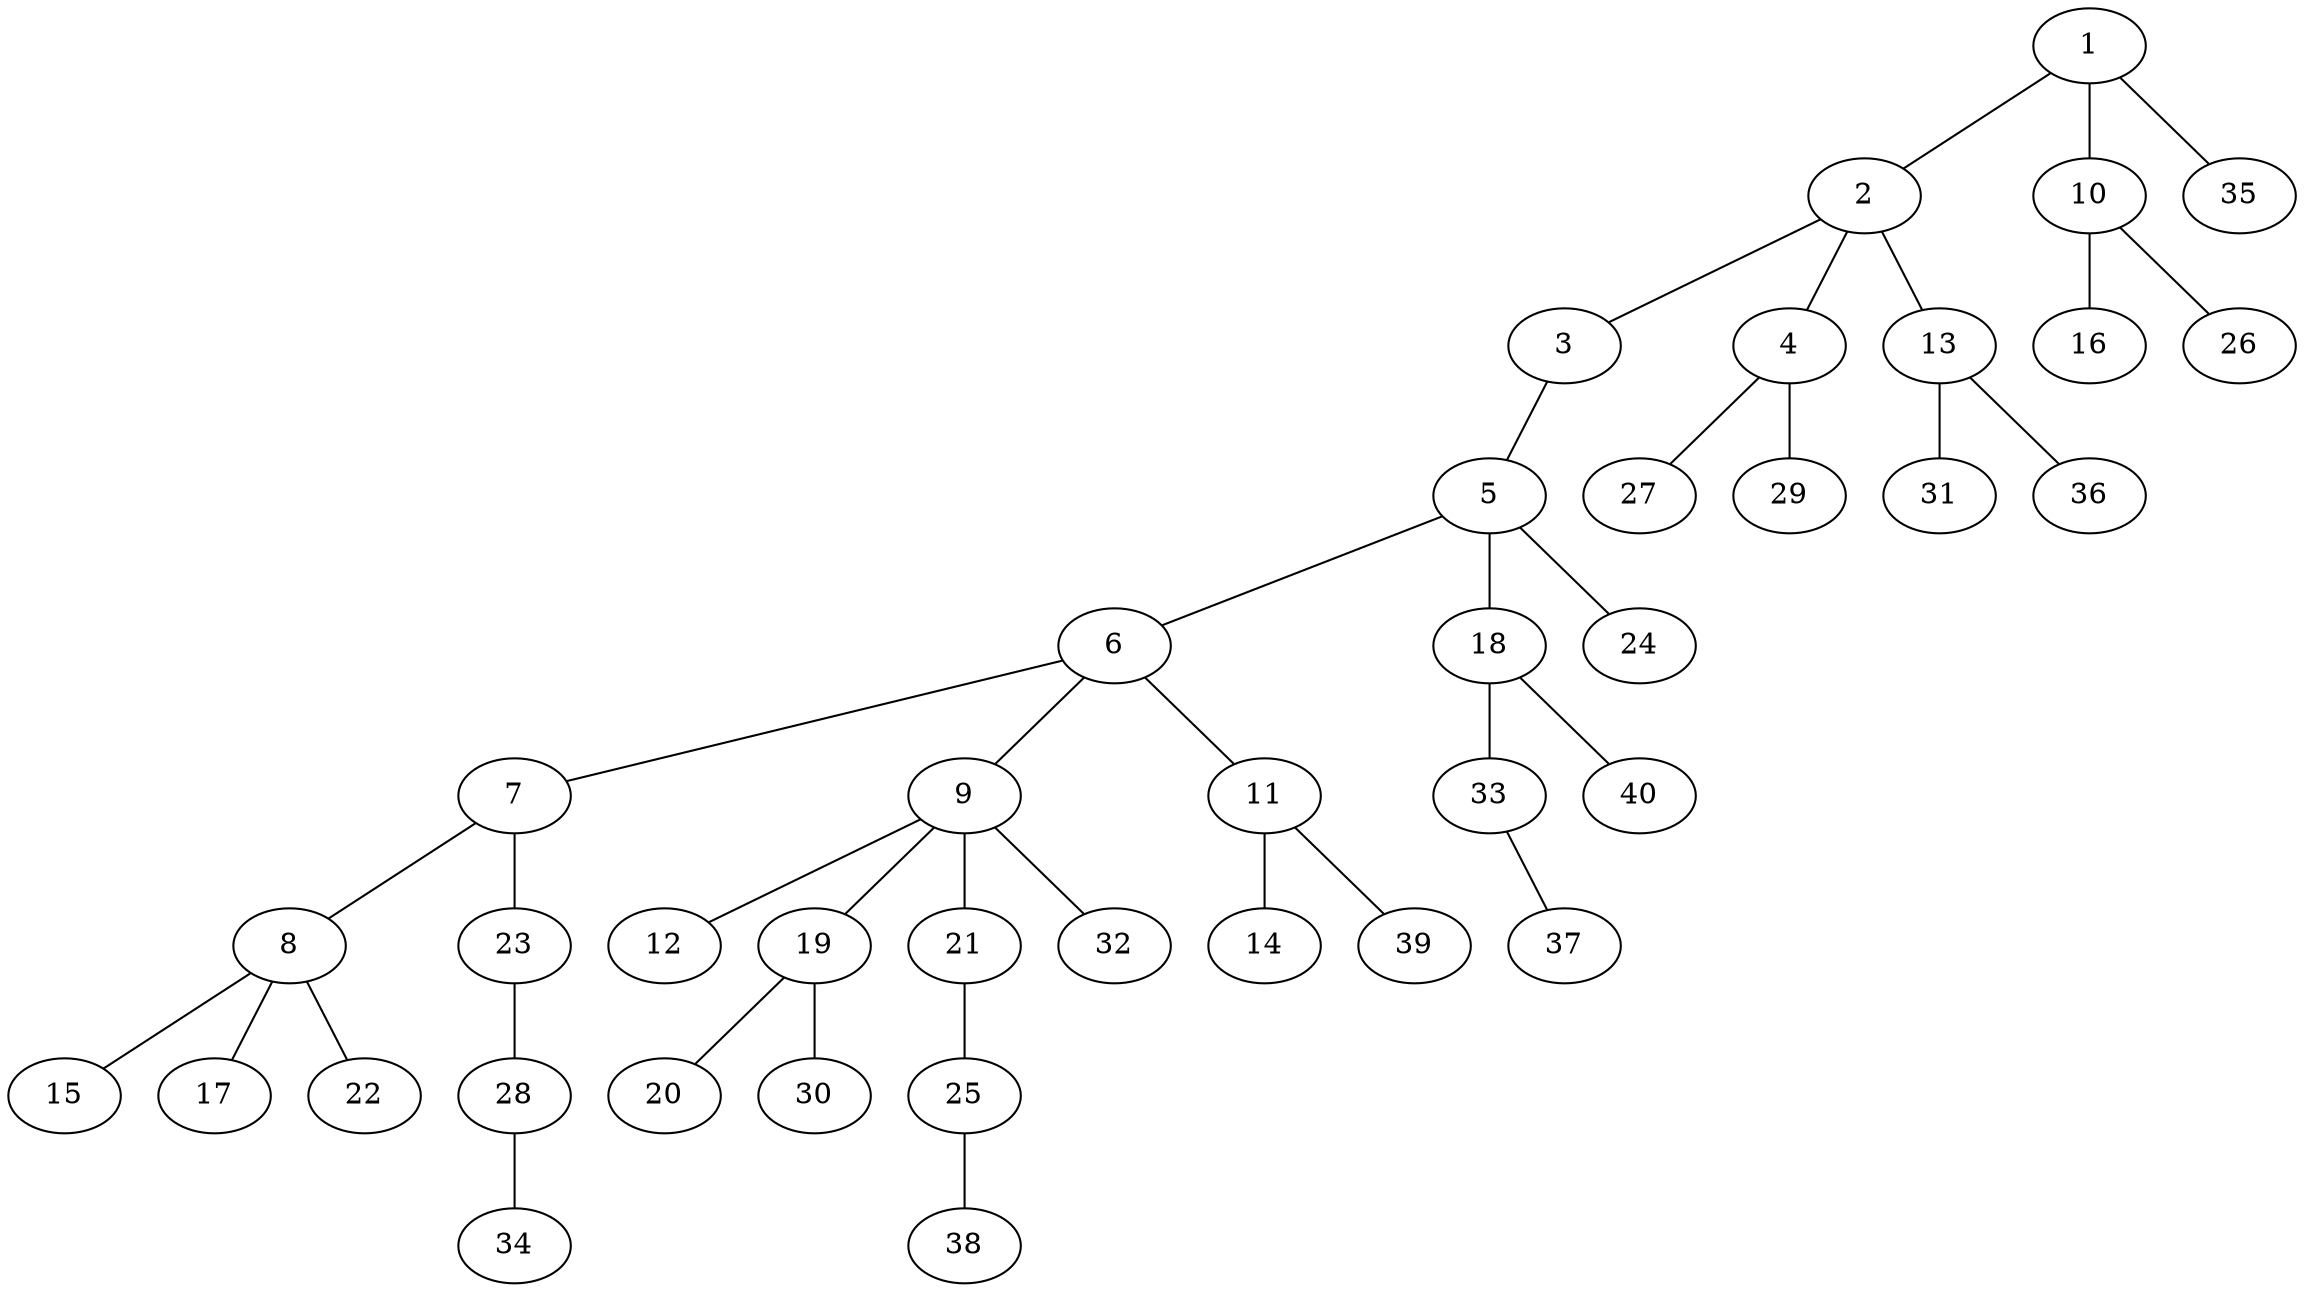 graph graphname {1--2
1--10
1--35
2--3
2--4
2--13
3--5
4--27
4--29
5--6
5--18
5--24
6--7
6--9
6--11
7--8
7--23
8--15
8--17
8--22
9--12
9--19
9--21
9--32
10--16
10--26
11--14
11--39
13--31
13--36
18--33
18--40
19--20
19--30
21--25
23--28
25--38
28--34
33--37
}